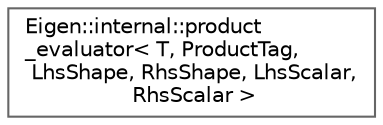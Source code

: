 digraph "Graphical Class Hierarchy"
{
 // LATEX_PDF_SIZE
  bgcolor="transparent";
  edge [fontname=Helvetica,fontsize=10,labelfontname=Helvetica,labelfontsize=10];
  node [fontname=Helvetica,fontsize=10,shape=box,height=0.2,width=0.4];
  rankdir="LR";
  Node0 [id="Node000000",label="Eigen::internal::product\l_evaluator\< T, ProductTag,\l LhsShape, RhsShape, LhsScalar,\l RhsScalar \>",height=0.2,width=0.4,color="grey40", fillcolor="white", style="filled",URL="$structEigen_1_1internal_1_1product__evaluator.html",tooltip=" "];
}
